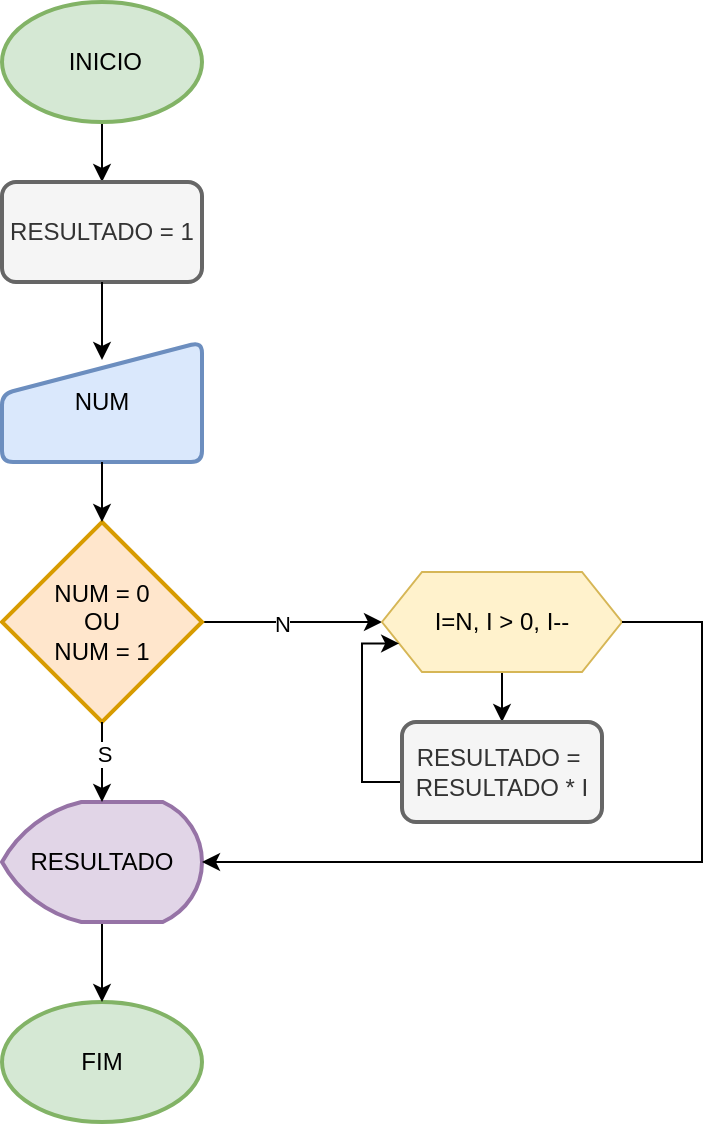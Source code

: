 <mxfile version="26.2.10">
  <diagram name="Página-1" id="v73l7orROhL2FyZMysBF">
    <mxGraphModel dx="1044" dy="562" grid="1" gridSize="10" guides="1" tooltips="1" connect="1" arrows="1" fold="1" page="1" pageScale="1" pageWidth="827" pageHeight="1169" math="0" shadow="0">
      <root>
        <mxCell id="0" />
        <mxCell id="1" parent="0" />
        <mxCell id="MNkD1h1SHicrEHkgZroN-13" style="edgeStyle=orthogonalEdgeStyle;rounded=0;orthogonalLoop=1;jettySize=auto;html=1;exitX=0.5;exitY=1;exitDx=0;exitDy=0;exitPerimeter=0;entryX=0.5;entryY=0;entryDx=0;entryDy=0;" edge="1" parent="1" source="MNkD1h1SHicrEHkgZroN-1" target="MNkD1h1SHicrEHkgZroN-3">
          <mxGeometry relative="1" as="geometry" />
        </mxCell>
        <mxCell id="MNkD1h1SHicrEHkgZroN-1" value="&amp;nbsp; &amp;nbsp;INICIO&lt;span style=&quot;white-space: pre;&quot;&gt;&#x9;&lt;/span&gt;" style="strokeWidth=2;html=1;shape=mxgraph.flowchart.start_1;whiteSpace=wrap;fillColor=#d5e8d4;strokeColor=#82b366;" vertex="1" parent="1">
          <mxGeometry x="360" y="110" width="100" height="60" as="geometry" />
        </mxCell>
        <mxCell id="MNkD1h1SHicrEHkgZroN-2" value="FIM" style="strokeWidth=2;html=1;shape=mxgraph.flowchart.start_1;whiteSpace=wrap;fillColor=#d5e8d4;strokeColor=#82b366;" vertex="1" parent="1">
          <mxGeometry x="360" y="610" width="100" height="60" as="geometry" />
        </mxCell>
        <mxCell id="MNkD1h1SHicrEHkgZroN-3" value="RESULTADO = 1" style="rounded=1;whiteSpace=wrap;html=1;absoluteArcSize=1;arcSize=14;strokeWidth=2;fillColor=#f5f5f5;fontColor=#333333;strokeColor=#666666;" vertex="1" parent="1">
          <mxGeometry x="360" y="200" width="100" height="50" as="geometry" />
        </mxCell>
        <mxCell id="MNkD1h1SHicrEHkgZroN-4" value="NUM" style="html=1;strokeWidth=2;shape=manualInput;whiteSpace=wrap;rounded=1;size=26;arcSize=11;fillColor=#dae8fc;strokeColor=#6c8ebf;" vertex="1" parent="1">
          <mxGeometry x="360" y="280" width="100" height="60" as="geometry" />
        </mxCell>
        <mxCell id="MNkD1h1SHicrEHkgZroN-14" style="edgeStyle=orthogonalEdgeStyle;rounded=0;orthogonalLoop=1;jettySize=auto;html=1;exitX=1;exitY=0.5;exitDx=0;exitDy=0;exitPerimeter=0;" edge="1" parent="1" source="MNkD1h1SHicrEHkgZroN-5" target="MNkD1h1SHicrEHkgZroN-15">
          <mxGeometry relative="1" as="geometry">
            <mxPoint x="510" y="420" as="targetPoint" />
          </mxGeometry>
        </mxCell>
        <mxCell id="MNkD1h1SHicrEHkgZroN-20" value="N" style="edgeLabel;html=1;align=center;verticalAlign=middle;resizable=0;points=[];" vertex="1" connectable="0" parent="MNkD1h1SHicrEHkgZroN-14">
          <mxGeometry x="-0.107" y="-1" relative="1" as="geometry">
            <mxPoint as="offset" />
          </mxGeometry>
        </mxCell>
        <mxCell id="MNkD1h1SHicrEHkgZroN-5" value="NUM = 0&lt;div&gt;OU&lt;/div&gt;&lt;div&gt;NUM = 1&lt;/div&gt;" style="strokeWidth=2;html=1;shape=mxgraph.flowchart.decision;whiteSpace=wrap;fillColor=#ffe6cc;strokeColor=#d79b00;" vertex="1" parent="1">
          <mxGeometry x="360" y="370" width="100" height="100" as="geometry" />
        </mxCell>
        <mxCell id="MNkD1h1SHicrEHkgZroN-9" value="" style="edgeStyle=orthogonalEdgeStyle;rounded=0;orthogonalLoop=1;jettySize=auto;html=1;" edge="1" parent="1" source="MNkD1h1SHicrEHkgZroN-6" target="MNkD1h1SHicrEHkgZroN-2">
          <mxGeometry relative="1" as="geometry" />
        </mxCell>
        <mxCell id="MNkD1h1SHicrEHkgZroN-6" value="RESULTADO" style="strokeWidth=2;html=1;shape=mxgraph.flowchart.display;whiteSpace=wrap;fillColor=#e1d5e7;strokeColor=#9673a6;" vertex="1" parent="1">
          <mxGeometry x="360" y="510" width="100" height="60" as="geometry" />
        </mxCell>
        <mxCell id="MNkD1h1SHicrEHkgZroN-7" style="edgeStyle=orthogonalEdgeStyle;rounded=0;orthogonalLoop=1;jettySize=auto;html=1;exitX=0.5;exitY=1;exitDx=0;exitDy=0;exitPerimeter=0;entryX=0.5;entryY=0;entryDx=0;entryDy=0;entryPerimeter=0;" edge="1" parent="1" source="MNkD1h1SHicrEHkgZroN-5" target="MNkD1h1SHicrEHkgZroN-6">
          <mxGeometry relative="1" as="geometry" />
        </mxCell>
        <mxCell id="MNkD1h1SHicrEHkgZroN-10" value="S" style="edgeLabel;html=1;align=center;verticalAlign=middle;resizable=0;points=[];" vertex="1" connectable="0" parent="MNkD1h1SHicrEHkgZroN-7">
          <mxGeometry x="-0.2" y="1" relative="1" as="geometry">
            <mxPoint as="offset" />
          </mxGeometry>
        </mxCell>
        <mxCell id="MNkD1h1SHicrEHkgZroN-11" style="edgeStyle=orthogonalEdgeStyle;rounded=0;orthogonalLoop=1;jettySize=auto;html=1;exitX=0.5;exitY=1;exitDx=0;exitDy=0;entryX=0.5;entryY=0;entryDx=0;entryDy=0;entryPerimeter=0;" edge="1" parent="1" source="MNkD1h1SHicrEHkgZroN-4" target="MNkD1h1SHicrEHkgZroN-5">
          <mxGeometry relative="1" as="geometry" />
        </mxCell>
        <mxCell id="MNkD1h1SHicrEHkgZroN-12" style="edgeStyle=orthogonalEdgeStyle;rounded=0;orthogonalLoop=1;jettySize=auto;html=1;exitX=0.5;exitY=1;exitDx=0;exitDy=0;entryX=0.5;entryY=0.15;entryDx=0;entryDy=0;entryPerimeter=0;" edge="1" parent="1" source="MNkD1h1SHicrEHkgZroN-3" target="MNkD1h1SHicrEHkgZroN-4">
          <mxGeometry relative="1" as="geometry" />
        </mxCell>
        <mxCell id="MNkD1h1SHicrEHkgZroN-17" style="edgeStyle=orthogonalEdgeStyle;rounded=0;orthogonalLoop=1;jettySize=auto;html=1;exitX=0.5;exitY=1;exitDx=0;exitDy=0;entryX=0.5;entryY=0;entryDx=0;entryDy=0;" edge="1" parent="1" source="MNkD1h1SHicrEHkgZroN-15" target="MNkD1h1SHicrEHkgZroN-16">
          <mxGeometry relative="1" as="geometry" />
        </mxCell>
        <mxCell id="MNkD1h1SHicrEHkgZroN-15" value="I=N, I &amp;gt; 0, I--" style="shape=hexagon;perimeter=hexagonPerimeter2;whiteSpace=wrap;html=1;fixedSize=1;fillColor=#fff2cc;strokeColor=#d6b656;" vertex="1" parent="1">
          <mxGeometry x="550" y="395" width="120" height="50" as="geometry" />
        </mxCell>
        <mxCell id="MNkD1h1SHicrEHkgZroN-18" style="edgeStyle=orthogonalEdgeStyle;rounded=0;orthogonalLoop=1;jettySize=auto;html=1;exitX=0;exitY=0.5;exitDx=0;exitDy=0;entryX=0;entryY=0.75;entryDx=0;entryDy=0;" edge="1" parent="1" source="MNkD1h1SHicrEHkgZroN-16" target="MNkD1h1SHicrEHkgZroN-15">
          <mxGeometry relative="1" as="geometry">
            <Array as="points">
              <mxPoint x="560" y="500" />
              <mxPoint x="540" y="500" />
              <mxPoint x="540" y="431" />
            </Array>
          </mxGeometry>
        </mxCell>
        <mxCell id="MNkD1h1SHicrEHkgZroN-16" value="RESULTADO =&amp;nbsp; RESULTADO * I" style="rounded=1;whiteSpace=wrap;html=1;absoluteArcSize=1;arcSize=14;strokeWidth=2;fillColor=#f5f5f5;fontColor=#333333;strokeColor=#666666;" vertex="1" parent="1">
          <mxGeometry x="560" y="470" width="100" height="50" as="geometry" />
        </mxCell>
        <mxCell id="MNkD1h1SHicrEHkgZroN-19" style="edgeStyle=orthogonalEdgeStyle;rounded=0;orthogonalLoop=1;jettySize=auto;html=1;exitX=1;exitY=0.5;exitDx=0;exitDy=0;entryX=1;entryY=0.5;entryDx=0;entryDy=0;entryPerimeter=0;" edge="1" parent="1" source="MNkD1h1SHicrEHkgZroN-15" target="MNkD1h1SHicrEHkgZroN-6">
          <mxGeometry relative="1" as="geometry">
            <Array as="points">
              <mxPoint x="710" y="420" />
              <mxPoint x="710" y="540" />
            </Array>
          </mxGeometry>
        </mxCell>
      </root>
    </mxGraphModel>
  </diagram>
</mxfile>
